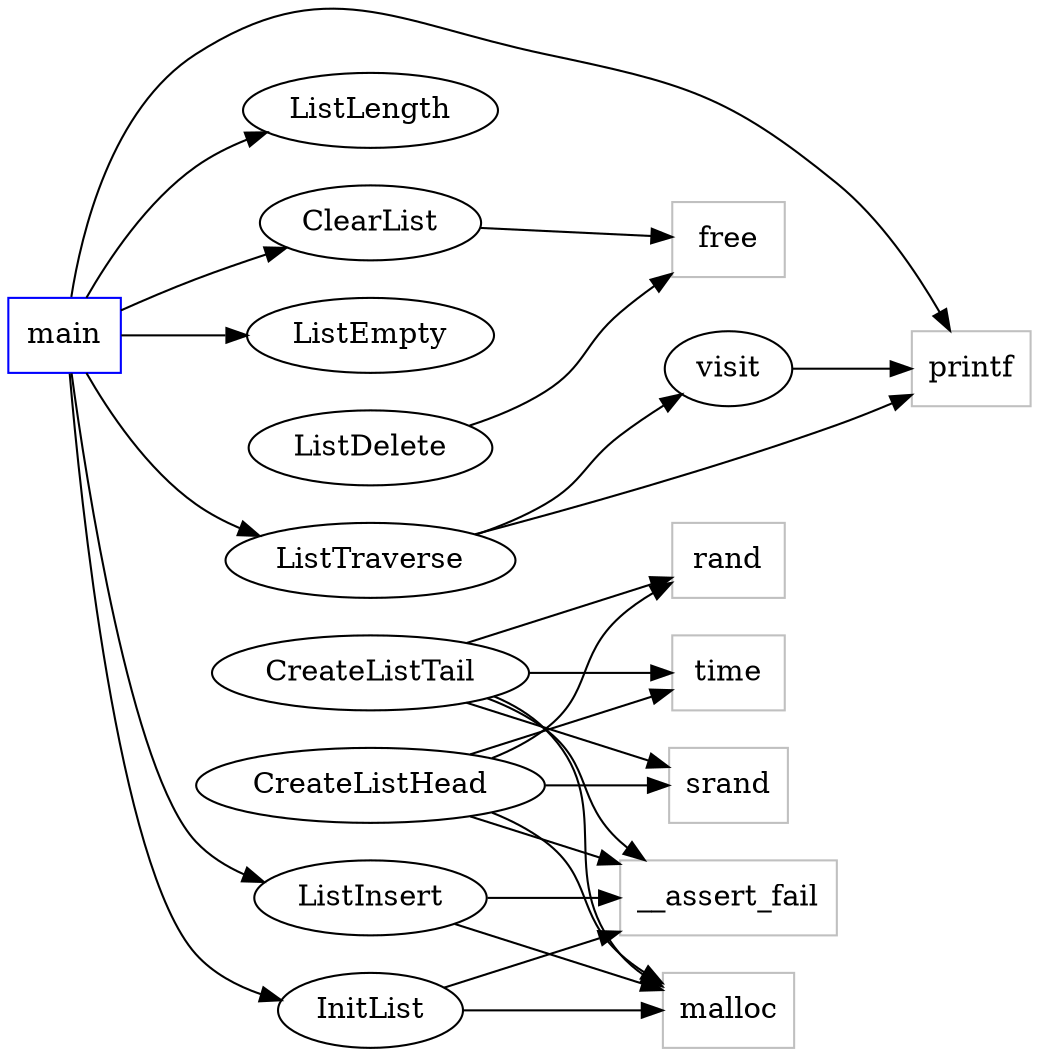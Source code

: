 digraph functioncalls {
rankdir=LR;

main [shape="box", color=blue];
free [shape="box", color=grey];
ClearList -> free;
time [shape="box", color=grey];
CreateListHead -> time;
srand [shape="box", color=grey];
CreateListHead -> srand;
malloc [shape="box", color=grey];
CreateListHead -> malloc;
__assert_fail [shape="box", color=grey];
CreateListHead -> __assert_fail;
rand [shape="box", color=grey];
CreateListHead -> rand;
time [shape="box", color=grey];
CreateListTail -> time;
srand [shape="box", color=grey];
CreateListTail -> srand;
malloc [shape="box", color=grey];
CreateListTail -> malloc;
__assert_fail [shape="box", color=grey];
CreateListTail -> __assert_fail;
rand [shape="box", color=grey];
CreateListTail -> rand;
malloc [shape="box", color=grey];
InitList -> malloc;
__assert_fail [shape="box", color=grey];
InitList -> __assert_fail;
free [shape="box", color=grey];
ListDelete -> free;
malloc [shape="box", color=grey];
ListInsert -> malloc;
__assert_fail [shape="box", color=grey];
ListInsert -> __assert_fail;
ListTraverse -> visit;
printf [shape="box", color=grey];
ListTraverse -> printf;
main -> InitList;
main -> ListLength;
printf [shape="box", color=grey];
main -> printf;
main -> ListTraverse;
main -> ListEmpty;
main -> ClearList;
main -> ListInsert;
printf [shape="box", color=grey];
visit -> printf;
}
